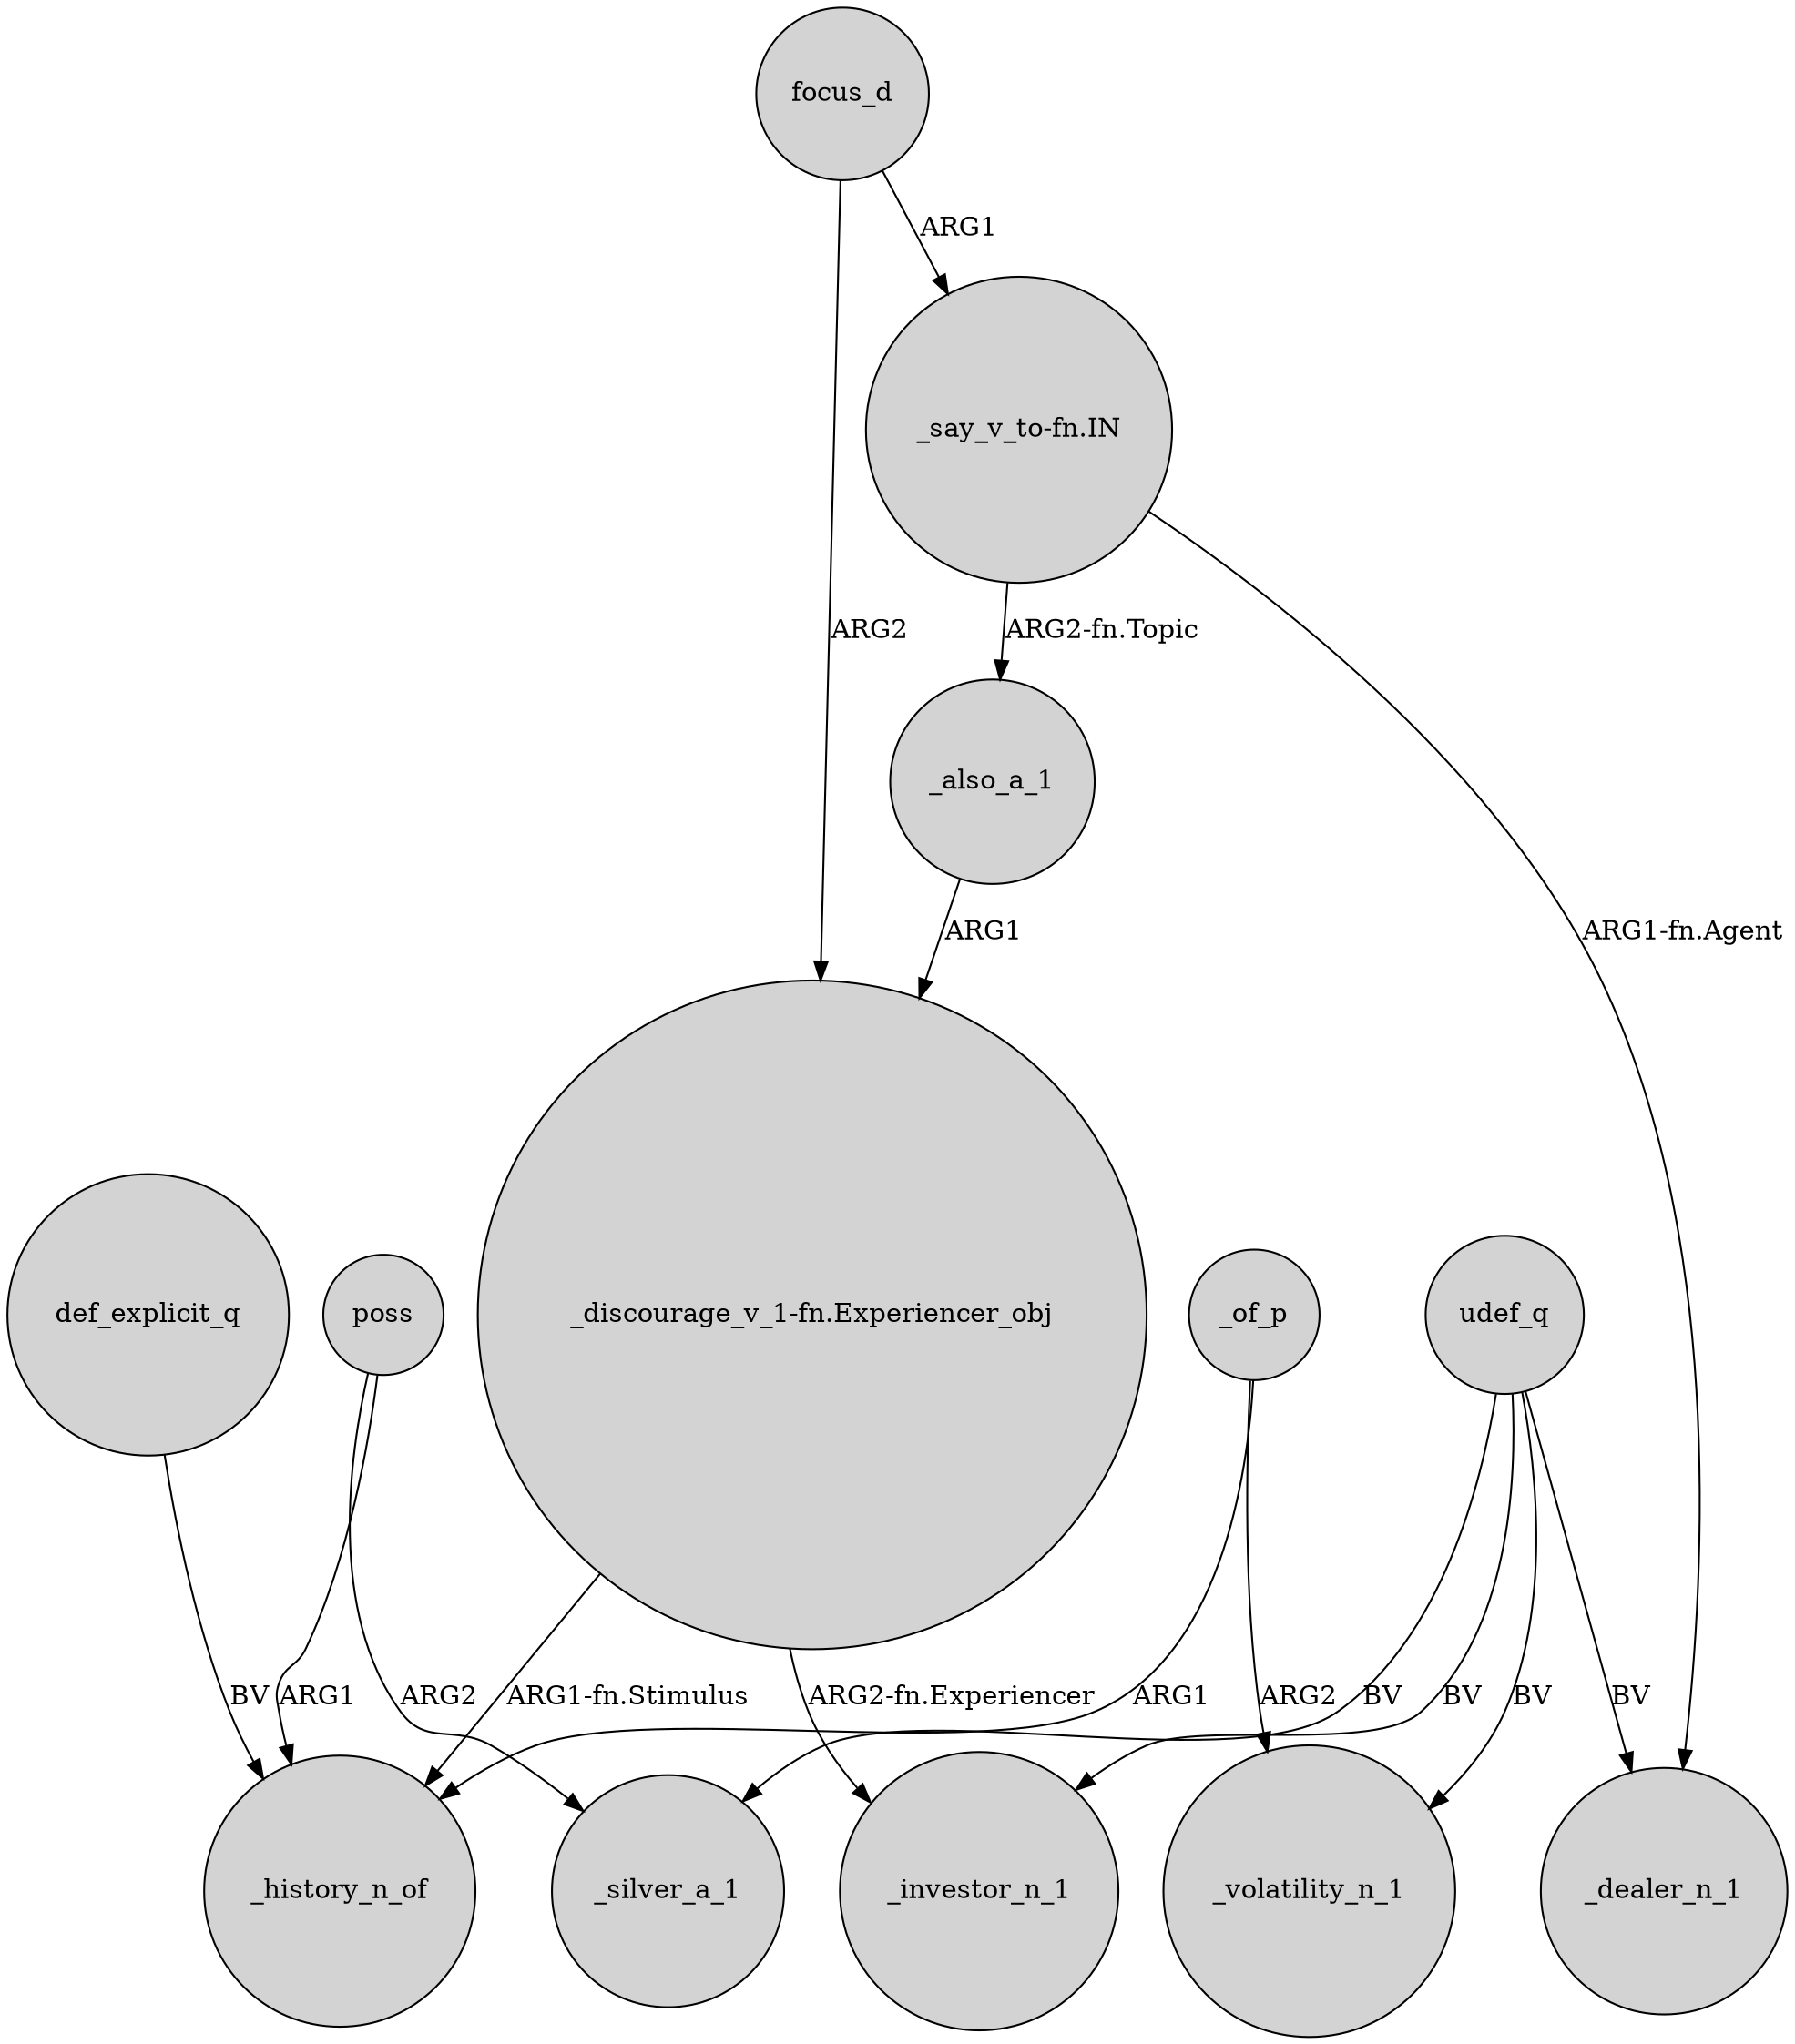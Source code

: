 digraph {
	node [shape=circle style=filled]
	_of_p -> _history_n_of [label=ARG1]
	"_discourage_v_1-fn.Experiencer_obj" -> _investor_n_1 [label="ARG2-fn.Experiencer"]
	focus_d -> "_discourage_v_1-fn.Experiencer_obj" [label=ARG2]
	poss -> _silver_a_1 [label=ARG2]
	def_explicit_q -> _history_n_of [label=BV]
	udef_q -> _dealer_n_1 [label=BV]
	"_say_v_to-fn.IN" -> _also_a_1 [label="ARG2-fn.Topic"]
	udef_q -> _volatility_n_1 [label=BV]
	poss -> _history_n_of [label=ARG1]
	"_discourage_v_1-fn.Experiencer_obj" -> _history_n_of [label="ARG1-fn.Stimulus"]
	udef_q -> _investor_n_1 [label=BV]
	"_say_v_to-fn.IN" -> _dealer_n_1 [label="ARG1-fn.Agent"]
	udef_q -> _silver_a_1 [label=BV]
	_also_a_1 -> "_discourage_v_1-fn.Experiencer_obj" [label=ARG1]
	focus_d -> "_say_v_to-fn.IN" [label=ARG1]
	_of_p -> _volatility_n_1 [label=ARG2]
}
